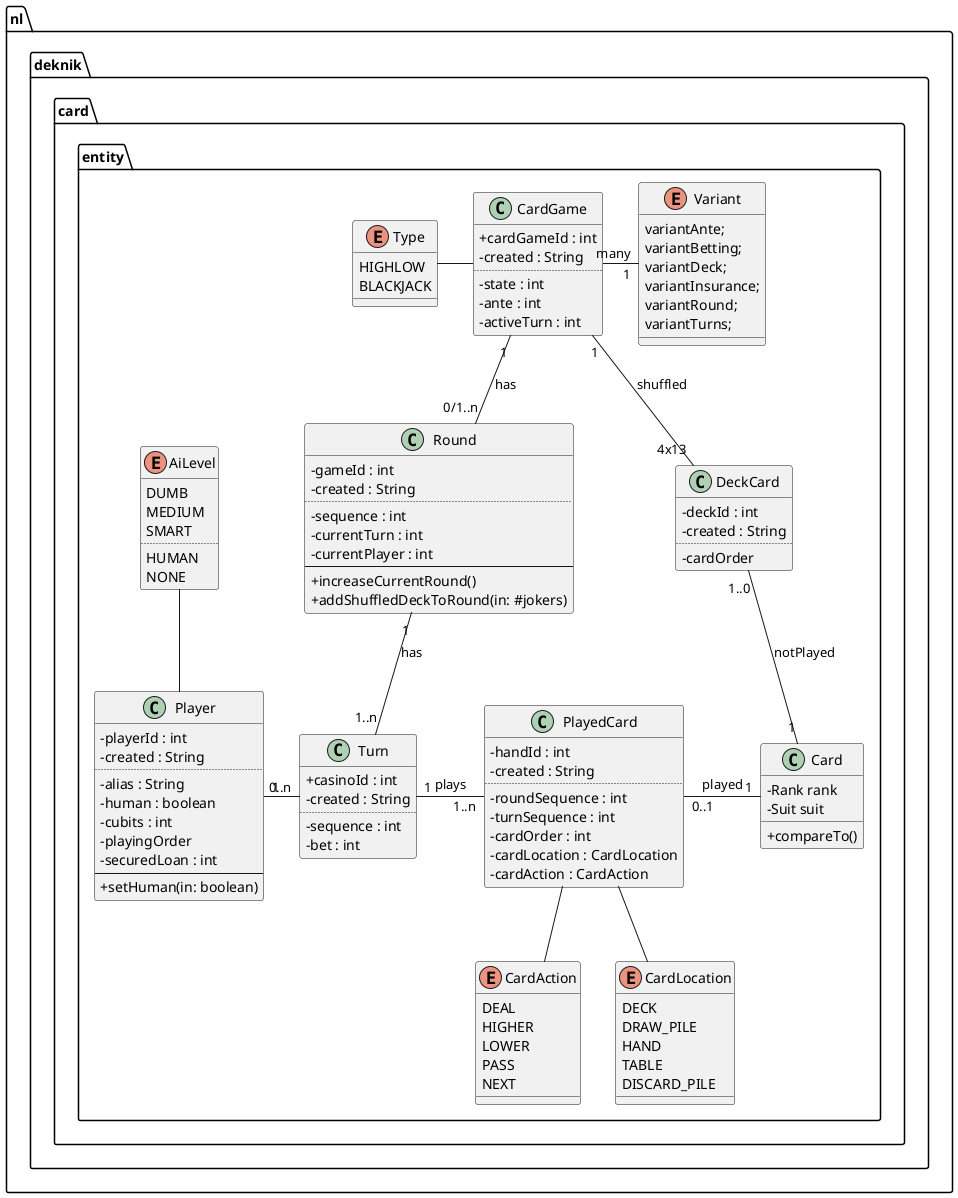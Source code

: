 @startuml src/main/resources/plantuml/Casino.png
		skinparam classAttributeIconSize 0
		package "nl.deknik.card" {
		package "entity" {

class Player {
- playerId : int
- created : String
..
- alias : String
- human : boolean
- cubits : int
- playingOrder
- securedLoan : int
--
+ setHuman(in: boolean)
}
Player "1" -right- "0..n" Turn
Player -up- AiLevel

enum AiLevel {
DUMB
MEDIUM
SMART
..
HUMAN
NONE
}
class Turn {
+ casinoId : int
- created : String
..
- sequence : int
- bet : int
}
Turn "1" -right- "1..n" PlayedCard : plays

class Round {
- gameId : int
- created : String
..
- sequence : int
- currentTurn : int
- currentPlayer : int
--
+ increaseCurrentRound()
+ addShuffledDeckToRound(in: #jokers)
}
Round "1" -down- "1..n" Turn : has

class PlayedCard {
- handId : int
- created : String
..
- roundSequence : int
- turnSequence : int
- cardOrder : int
- cardLocation : CardLocation
- cardAction : CardAction
}
PlayedCard "0..1" -right- "1" Card : played
PlayedCard -down- CardAction
PlayedCard -down- CardLocation

class Card {
- Rank rank
- Suit suit
+ compareTo()
}

enum CardLocation {
DECK
DRAW_PILE
HAND
TABLE
DISCARD_PILE
}
enum CardAction {
DEAL
HIGHER
LOWER
PASS
NEXT
}

class DeckCard {
- deckId : int
- created : String
..
- cardOrder
}
DeckCard "1..0" -down- "1" Card : notPlayed

class CardGame {
+ cardGameId : int
- created : String
..
- state : int
- ante : int
- activeTurn : int
}
CardGame "1" -down- "0/1..n" Round : has
CardGame "1" -down- "4x13" DeckCard : shuffled
CardGame -left- Type
CardGame "many" -right- "1" Variant

enum Type {
HIGHLOW
BLACKJACK
}

enum Variant {
	variantAnte;
	variantBetting;
	variantDeck;
	variantInsurance;
	variantRound;
	variantTurns;
}
@enduml